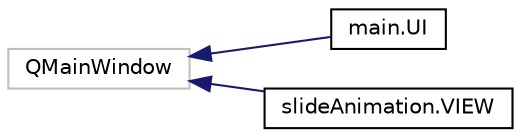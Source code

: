 digraph "Graphical Class Hierarchy"
{
 // LATEX_PDF_SIZE
  edge [fontname="Helvetica",fontsize="10",labelfontname="Helvetica",labelfontsize="10"];
  node [fontname="Helvetica",fontsize="10",shape=record];
  rankdir="LR";
  Node34 [label="QMainWindow",height=0.2,width=0.4,color="grey75", fillcolor="white", style="filled",tooltip=" "];
  Node34 -> Node0 [dir="back",color="midnightblue",fontsize="10",style="solid",fontname="Helvetica"];
  Node0 [label="main.UI",height=0.2,width=0.4,color="black", fillcolor="white", style="filled",URL="$classmain_1_1_u_i.html",tooltip=" "];
  Node34 -> Node36 [dir="back",color="midnightblue",fontsize="10",style="solid",fontname="Helvetica"];
  Node36 [label="slideAnimation.VIEW",height=0.2,width=0.4,color="black", fillcolor="white", style="filled",URL="$classslide_animation_1_1_v_i_e_w.html",tooltip=" "];
}
